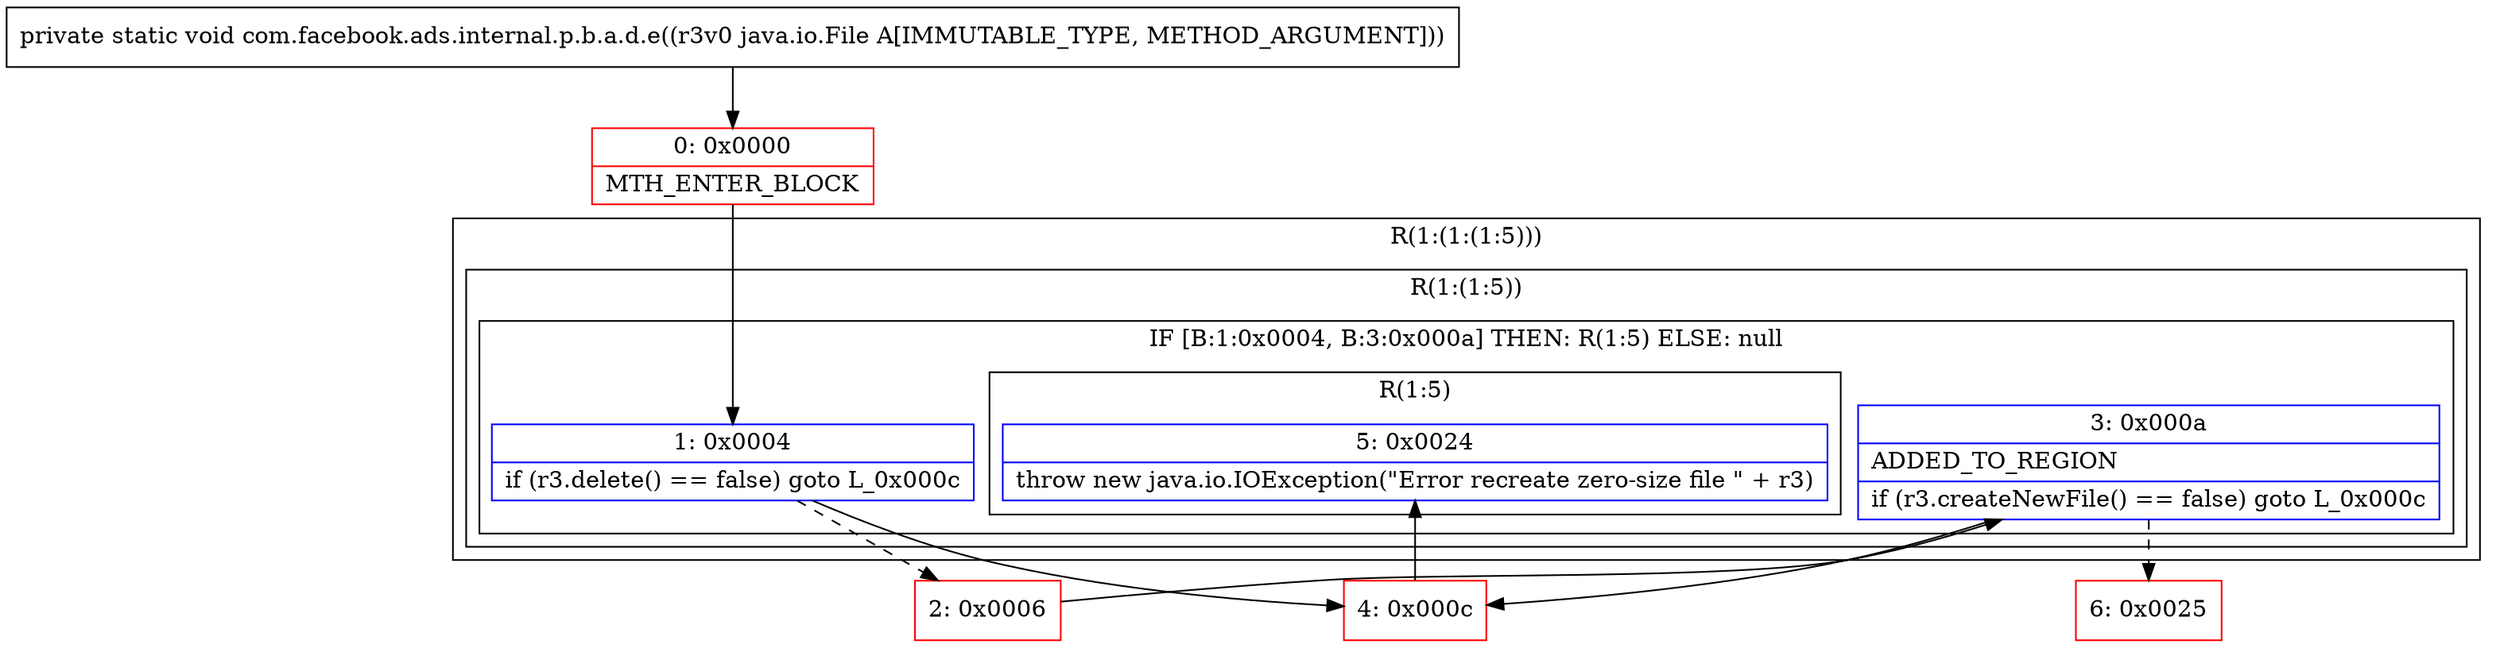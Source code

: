 digraph "CFG forcom.facebook.ads.internal.p.b.a.d.e(Ljava\/io\/File;)V" {
subgraph cluster_Region_1605601647 {
label = "R(1:(1:(1:5)))";
node [shape=record,color=blue];
subgraph cluster_Region_874272875 {
label = "R(1:(1:5))";
node [shape=record,color=blue];
subgraph cluster_IfRegion_1290088437 {
label = "IF [B:1:0x0004, B:3:0x000a] THEN: R(1:5) ELSE: null";
node [shape=record,color=blue];
Node_1 [shape=record,label="{1\:\ 0x0004|if (r3.delete() == false) goto L_0x000c\l}"];
Node_3 [shape=record,label="{3\:\ 0x000a|ADDED_TO_REGION\l|if (r3.createNewFile() == false) goto L_0x000c\l}"];
subgraph cluster_Region_1452042314 {
label = "R(1:5)";
node [shape=record,color=blue];
Node_5 [shape=record,label="{5\:\ 0x0024|throw new java.io.IOException(\"Error recreate zero\-size file \" + r3)\l}"];
}
}
}
}
Node_0 [shape=record,color=red,label="{0\:\ 0x0000|MTH_ENTER_BLOCK\l}"];
Node_2 [shape=record,color=red,label="{2\:\ 0x0006}"];
Node_4 [shape=record,color=red,label="{4\:\ 0x000c}"];
Node_6 [shape=record,color=red,label="{6\:\ 0x0025}"];
MethodNode[shape=record,label="{private static void com.facebook.ads.internal.p.b.a.d.e((r3v0 java.io.File A[IMMUTABLE_TYPE, METHOD_ARGUMENT])) }"];
MethodNode -> Node_0;
Node_1 -> Node_2[style=dashed];
Node_1 -> Node_4;
Node_3 -> Node_4;
Node_3 -> Node_6[style=dashed];
Node_0 -> Node_1;
Node_2 -> Node_3;
Node_4 -> Node_5;
}

